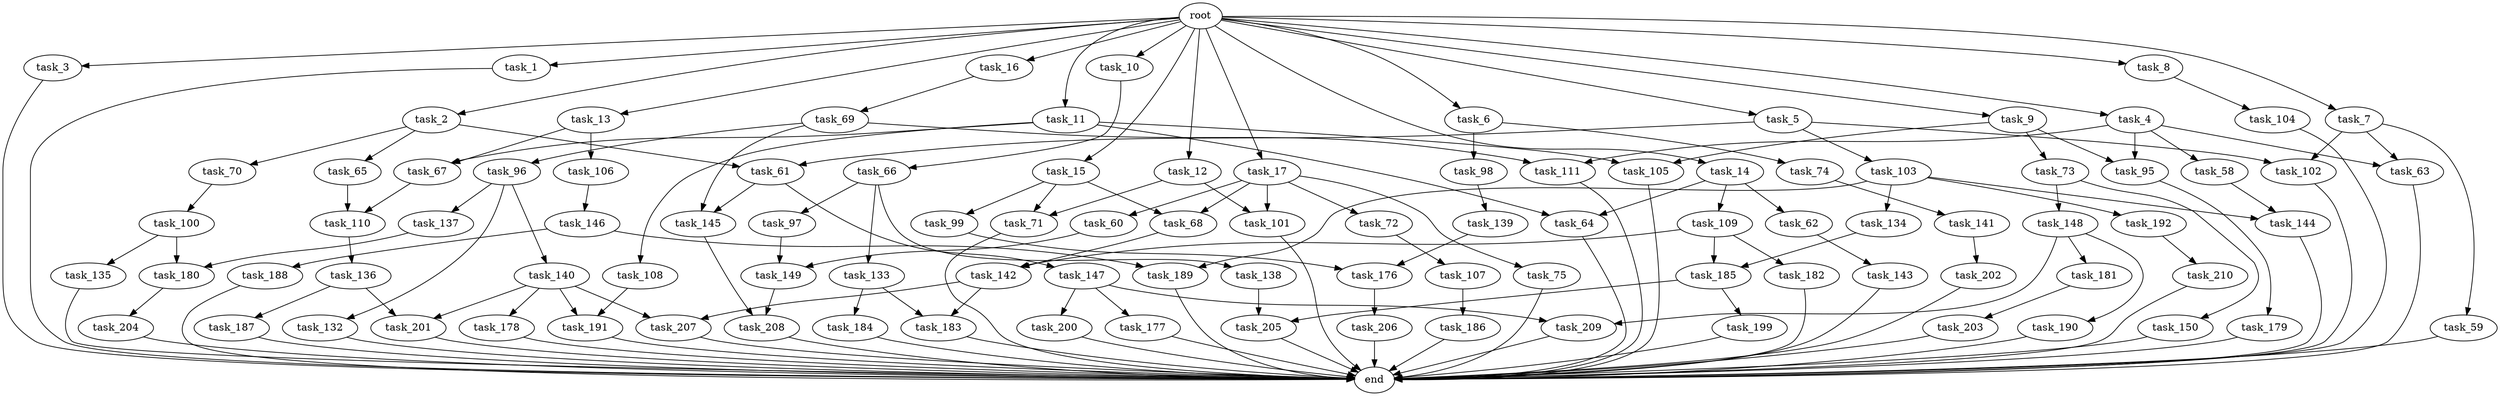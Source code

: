 digraph G {
  task_144 [size="1546188226.560000"];
  task_140 [size="6957847019.520000"];
  task_177 [size="343597383.680000"];
  end [size="0.000000"];
  task_101 [size="10050223472.639999"];
  task_108 [size="5497558138.880000"];
  task_191 [size="3521873182.720000"];
  task_207 [size="3521873182.720000"];
  task_15 [size="10.240000"];
  task_58 [size="1374389534.720000"];
  task_3 [size="10.240000"];
  task_105 [size="7645041786.880000"];
  task_190 [size="4209067950.080000"];
  task_73 [size="2147483648.000000"];
  task_209 [size="4552665333.760000"];
  root [size="0.000000"];
  task_179 [size="6957847019.520000"];
  task_16 [size="10.240000"];
  task_110 [size="3435973836.800000"];
  task_98 [size="4209067950.080000"];
  task_61 [size="6871947673.600000"];
  task_74 [size="4209067950.080000"];
  task_1 [size="10.240000"];
  task_185 [size="11682311045.120001"];
  task_72 [size="6957847019.520000"];
  task_11 [size="10.240000"];
  task_133 [size="3092376453.120000"];
  task_145 [size="4982162063.360000"];
  task_100 [size="2147483648.000000"];
  task_62 [size="1374389534.720000"];
  task_107 [size="8589934592.000000"];
  task_2 [size="10.240000"];
  task_139 [size="2147483648.000000"];
  task_10 [size="10.240000"];
  task_138 [size="3092376453.120000"];
  task_183 [size="9105330667.520000"];
  task_187 [size="8589934592.000000"];
  task_132 [size="6957847019.520000"];
  task_141 [size="6957847019.520000"];
  task_184 [size="6957847019.520000"];
  task_178 [size="1374389534.720000"];
  task_17 [size="10.240000"];
  task_147 [size="773094113.280000"];
  task_136 [size="6957847019.520000"];
  task_199 [size="343597383.680000"];
  task_67 [size="9706626088.960001"];
  task_150 [size="3092376453.120000"];
  task_203 [size="3092376453.120000"];
  task_66 [size="3092376453.120000"];
  task_106 [size="4209067950.080000"];
  task_13 [size="10.240000"];
  task_146 [size="5497558138.880000"];
  task_59 [size="4209067950.080000"];
  task_149 [size="15547781611.520000"];
  task_104 [size="773094113.280000"];
  task_9 [size="10.240000"];
  task_64 [size="6871947673.600000"];
  task_148 [size="3092376453.120000"];
  task_186 [size="8589934592.000000"];
  task_99 [size="773094113.280000"];
  task_192 [size="773094113.280000"];
  task_202 [size="6957847019.520000"];
  task_69 [size="6957847019.520000"];
  task_201 [size="9964324126.719999"];
  task_65 [size="5497558138.880000"];
  task_97 [size="3092376453.120000"];
  task_206 [size="3092376453.120000"];
  task_12 [size="10.240000"];
  task_96 [size="4209067950.080000"];
  task_109 [size="1374389534.720000"];
  task_182 [size="8589934592.000000"];
  task_180 [size="687194767.360000"];
  task_5 [size="10.240000"];
  task_189 [size="6270652252.160000"];
  task_8 [size="10.240000"];
  task_137 [size="6957847019.520000"];
  task_188 [size="5497558138.880000"];
  task_14 [size="10.240000"];
  task_4 [size="10.240000"];
  task_142 [size="10737418240.000000"];
  task_200 [size="343597383.680000"];
  task_176 [size="11682311045.120001"];
  task_210 [size="343597383.680000"];
  task_102 [size="5583457484.800000"];
  task_135 [size="343597383.680000"];
  task_181 [size="4209067950.080000"];
  task_60 [size="6957847019.520000"];
  task_70 [size="5497558138.880000"];
  task_95 [size="3521873182.720000"];
  task_6 [size="10.240000"];
  task_103 [size="1374389534.720000"];
  task_208 [size="5583457484.800000"];
  task_134 [size="773094113.280000"];
  task_68 [size="7730941132.800000"];
  task_143 [size="3092376453.120000"];
  task_205 [size="1717986918.400000"];
  task_111 [size="5583457484.800000"];
  task_204 [size="343597383.680000"];
  task_63 [size="5583457484.800000"];
  task_7 [size="10.240000"];
  task_71 [size="3865470566.400000"];
  task_75 [size="6957847019.520000"];

  task_144 -> end [size="1.000000"];
  task_140 -> task_178 [size="134217728.000000"];
  task_140 -> task_207 [size="134217728.000000"];
  task_140 -> task_191 [size="134217728.000000"];
  task_140 -> task_201 [size="134217728.000000"];
  task_177 -> end [size="1.000000"];
  task_101 -> end [size="1.000000"];
  task_108 -> task_191 [size="209715200.000000"];
  task_191 -> end [size="1.000000"];
  task_207 -> end [size="1.000000"];
  task_15 -> task_99 [size="75497472.000000"];
  task_15 -> task_71 [size="75497472.000000"];
  task_15 -> task_68 [size="75497472.000000"];
  task_58 -> task_144 [size="75497472.000000"];
  task_3 -> end [size="1.000000"];
  task_105 -> end [size="1.000000"];
  task_190 -> end [size="1.000000"];
  task_73 -> task_148 [size="301989888.000000"];
  task_73 -> task_150 [size="301989888.000000"];
  task_209 -> end [size="1.000000"];
  root -> task_8 [size="1.000000"];
  root -> task_9 [size="1.000000"];
  root -> task_16 [size="1.000000"];
  root -> task_14 [size="1.000000"];
  root -> task_6 [size="1.000000"];
  root -> task_4 [size="1.000000"];
  root -> task_5 [size="1.000000"];
  root -> task_1 [size="1.000000"];
  root -> task_13 [size="1.000000"];
  root -> task_15 [size="1.000000"];
  root -> task_11 [size="1.000000"];
  root -> task_3 [size="1.000000"];
  root -> task_12 [size="1.000000"];
  root -> task_2 [size="1.000000"];
  root -> task_10 [size="1.000000"];
  root -> task_7 [size="1.000000"];
  root -> task_17 [size="1.000000"];
  task_179 -> end [size="1.000000"];
  task_16 -> task_69 [size="679477248.000000"];
  task_110 -> task_136 [size="679477248.000000"];
  task_98 -> task_139 [size="209715200.000000"];
  task_61 -> task_145 [size="75497472.000000"];
  task_61 -> task_147 [size="75497472.000000"];
  task_74 -> task_141 [size="679477248.000000"];
  task_1 -> end [size="1.000000"];
  task_185 -> task_199 [size="33554432.000000"];
  task_185 -> task_205 [size="33554432.000000"];
  task_72 -> task_107 [size="838860800.000000"];
  task_11 -> task_108 [size="536870912.000000"];
  task_11 -> task_105 [size="536870912.000000"];
  task_11 -> task_67 [size="536870912.000000"];
  task_11 -> task_64 [size="536870912.000000"];
  task_133 -> task_183 [size="679477248.000000"];
  task_133 -> task_184 [size="679477248.000000"];
  task_145 -> task_208 [size="134217728.000000"];
  task_100 -> task_135 [size="33554432.000000"];
  task_100 -> task_180 [size="33554432.000000"];
  task_62 -> task_143 [size="301989888.000000"];
  task_107 -> task_186 [size="838860800.000000"];
  task_2 -> task_61 [size="536870912.000000"];
  task_2 -> task_70 [size="536870912.000000"];
  task_2 -> task_65 [size="536870912.000000"];
  task_139 -> task_176 [size="301989888.000000"];
  task_10 -> task_66 [size="301989888.000000"];
  task_138 -> task_205 [size="134217728.000000"];
  task_183 -> end [size="1.000000"];
  task_187 -> end [size="1.000000"];
  task_132 -> end [size="1.000000"];
  task_141 -> task_202 [size="679477248.000000"];
  task_184 -> end [size="1.000000"];
  task_178 -> end [size="1.000000"];
  task_17 -> task_101 [size="679477248.000000"];
  task_17 -> task_72 [size="679477248.000000"];
  task_17 -> task_68 [size="679477248.000000"];
  task_17 -> task_60 [size="679477248.000000"];
  task_17 -> task_75 [size="679477248.000000"];
  task_147 -> task_209 [size="33554432.000000"];
  task_147 -> task_200 [size="33554432.000000"];
  task_147 -> task_177 [size="33554432.000000"];
  task_136 -> task_187 [size="838860800.000000"];
  task_136 -> task_201 [size="838860800.000000"];
  task_199 -> end [size="1.000000"];
  task_67 -> task_110 [size="301989888.000000"];
  task_150 -> end [size="1.000000"];
  task_203 -> end [size="1.000000"];
  task_66 -> task_97 [size="301989888.000000"];
  task_66 -> task_133 [size="301989888.000000"];
  task_66 -> task_138 [size="301989888.000000"];
  task_106 -> task_146 [size="536870912.000000"];
  task_13 -> task_106 [size="411041792.000000"];
  task_13 -> task_67 [size="411041792.000000"];
  task_146 -> task_189 [size="536870912.000000"];
  task_146 -> task_188 [size="536870912.000000"];
  task_59 -> end [size="1.000000"];
  task_149 -> task_208 [size="411041792.000000"];
  task_104 -> end [size="1.000000"];
  task_9 -> task_73 [size="209715200.000000"];
  task_9 -> task_105 [size="209715200.000000"];
  task_9 -> task_95 [size="209715200.000000"];
  task_64 -> end [size="1.000000"];
  task_148 -> task_190 [size="411041792.000000"];
  task_148 -> task_181 [size="411041792.000000"];
  task_148 -> task_209 [size="411041792.000000"];
  task_186 -> end [size="1.000000"];
  task_99 -> task_176 [size="838860800.000000"];
  task_192 -> task_210 [size="33554432.000000"];
  task_202 -> end [size="1.000000"];
  task_69 -> task_96 [size="411041792.000000"];
  task_69 -> task_111 [size="411041792.000000"];
  task_69 -> task_145 [size="411041792.000000"];
  task_201 -> end [size="1.000000"];
  task_65 -> task_110 [size="33554432.000000"];
  task_97 -> task_149 [size="838860800.000000"];
  task_206 -> end [size="1.000000"];
  task_12 -> task_101 [size="301989888.000000"];
  task_12 -> task_71 [size="301989888.000000"];
  task_96 -> task_137 [size="679477248.000000"];
  task_96 -> task_140 [size="679477248.000000"];
  task_96 -> task_132 [size="679477248.000000"];
  task_109 -> task_142 [size="838860800.000000"];
  task_109 -> task_182 [size="838860800.000000"];
  task_109 -> task_185 [size="838860800.000000"];
  task_182 -> end [size="1.000000"];
  task_180 -> task_204 [size="33554432.000000"];
  task_5 -> task_61 [size="134217728.000000"];
  task_5 -> task_103 [size="134217728.000000"];
  task_5 -> task_102 [size="134217728.000000"];
  task_189 -> end [size="1.000000"];
  task_8 -> task_104 [size="75497472.000000"];
  task_137 -> task_180 [size="33554432.000000"];
  task_188 -> end [size="1.000000"];
  task_14 -> task_62 [size="134217728.000000"];
  task_14 -> task_64 [size="134217728.000000"];
  task_14 -> task_109 [size="134217728.000000"];
  task_4 -> task_63 [size="134217728.000000"];
  task_4 -> task_58 [size="134217728.000000"];
  task_4 -> task_111 [size="134217728.000000"];
  task_4 -> task_95 [size="134217728.000000"];
  task_142 -> task_207 [size="209715200.000000"];
  task_142 -> task_183 [size="209715200.000000"];
  task_200 -> end [size="1.000000"];
  task_176 -> task_206 [size="301989888.000000"];
  task_210 -> end [size="1.000000"];
  task_102 -> end [size="1.000000"];
  task_135 -> end [size="1.000000"];
  task_181 -> task_203 [size="301989888.000000"];
  task_60 -> task_149 [size="679477248.000000"];
  task_70 -> task_100 [size="209715200.000000"];
  task_95 -> task_179 [size="679477248.000000"];
  task_6 -> task_98 [size="411041792.000000"];
  task_6 -> task_74 [size="411041792.000000"];
  task_103 -> task_144 [size="75497472.000000"];
  task_103 -> task_189 [size="75497472.000000"];
  task_103 -> task_192 [size="75497472.000000"];
  task_103 -> task_134 [size="75497472.000000"];
  task_208 -> end [size="1.000000"];
  task_134 -> task_185 [size="301989888.000000"];
  task_68 -> task_142 [size="209715200.000000"];
  task_143 -> end [size="1.000000"];
  task_205 -> end [size="1.000000"];
  task_111 -> end [size="1.000000"];
  task_204 -> end [size="1.000000"];
  task_63 -> end [size="1.000000"];
  task_7 -> task_63 [size="411041792.000000"];
  task_7 -> task_59 [size="411041792.000000"];
  task_7 -> task_102 [size="411041792.000000"];
  task_71 -> end [size="1.000000"];
  task_75 -> end [size="1.000000"];
}
